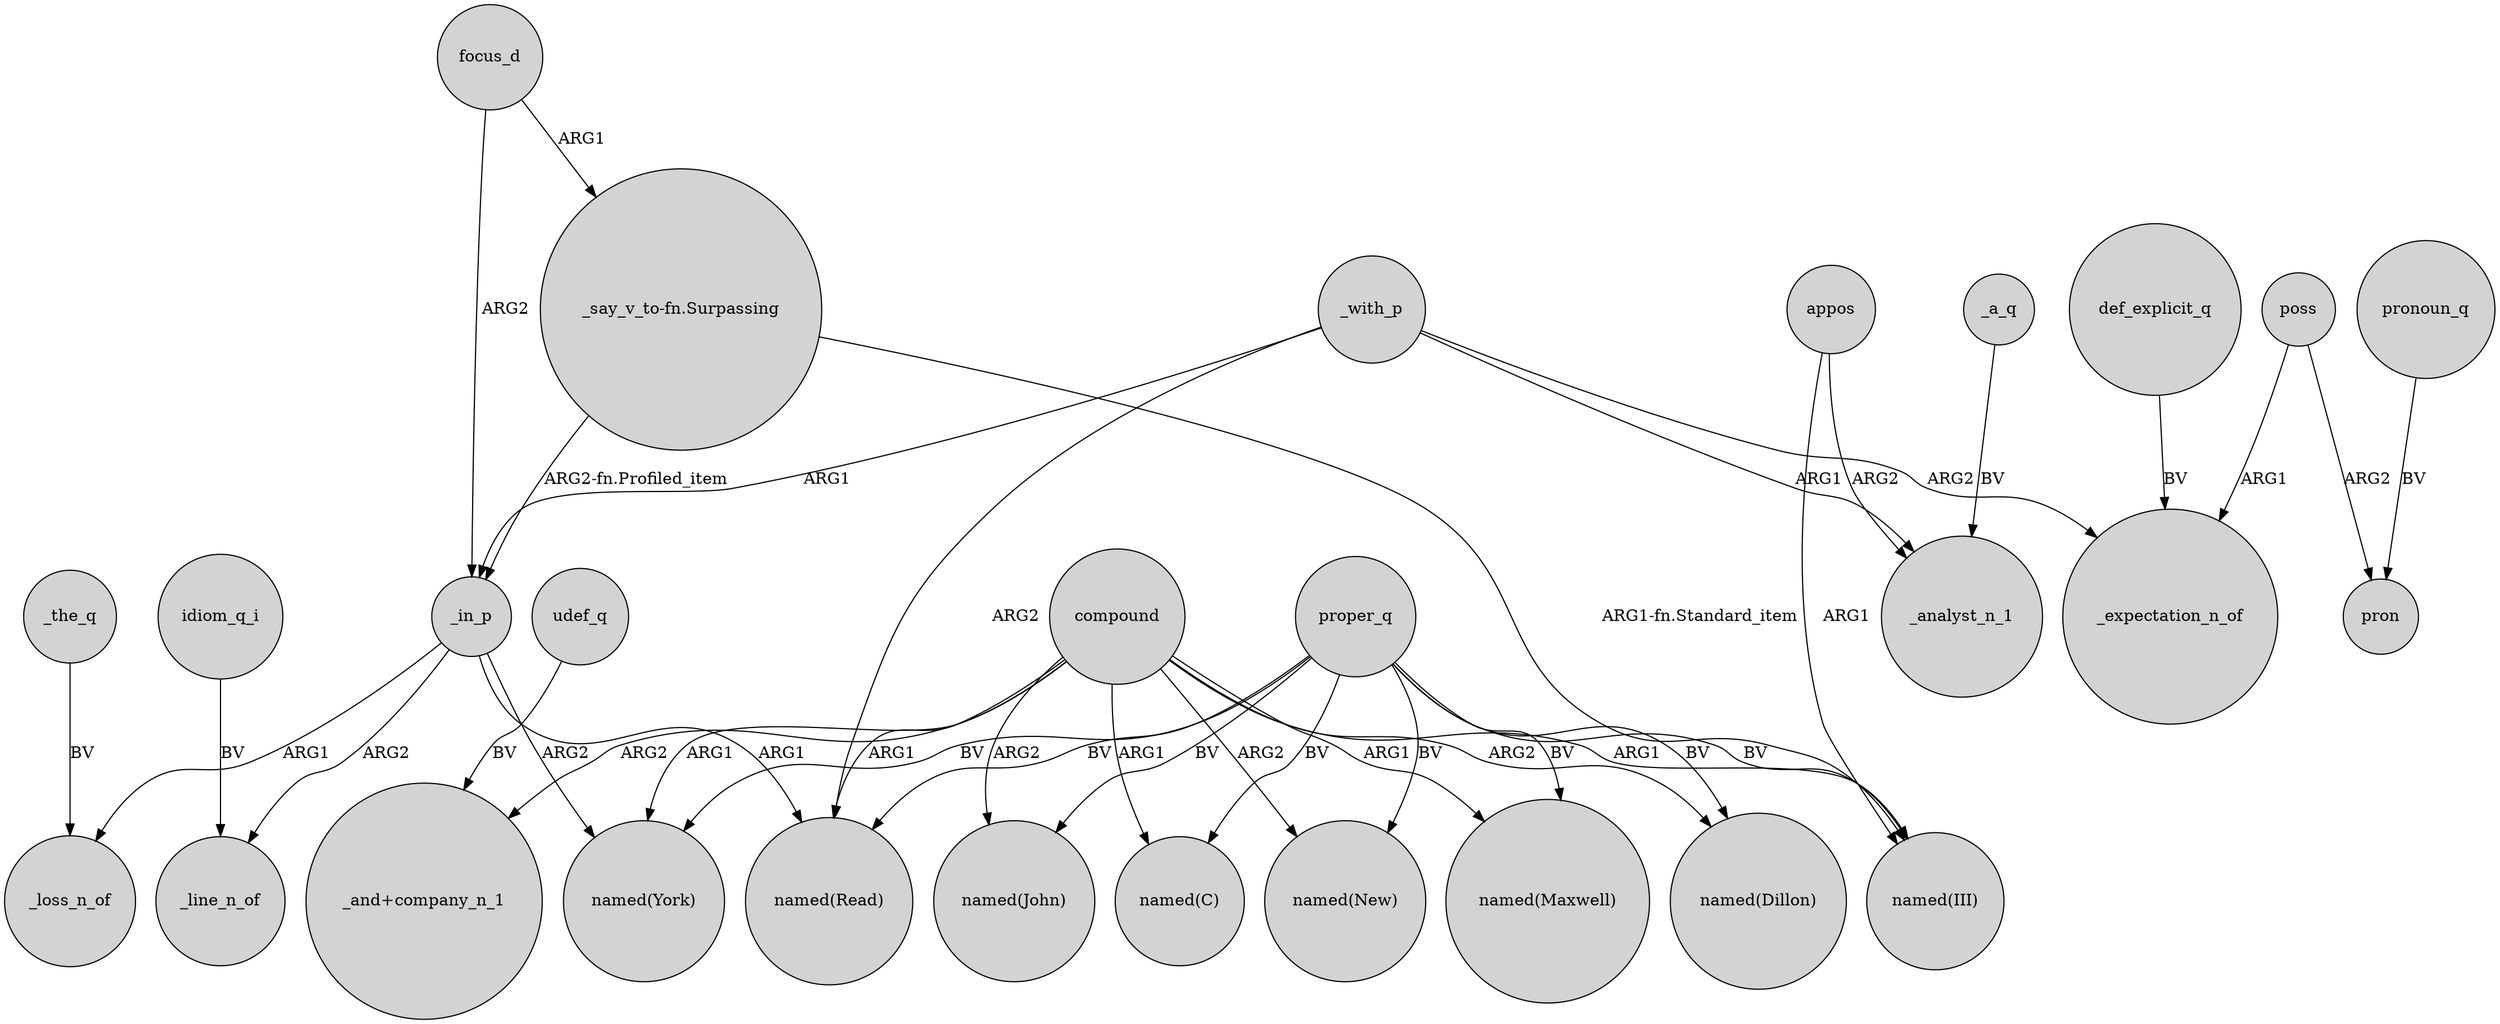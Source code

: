 digraph {
	node [shape=circle style=filled]
	proper_q -> "named(Read)" [label=BV]
	_with_p -> "named(Read)" [label=ARG2]
	proper_q -> "named(C)" [label=BV]
	_in_p -> _line_n_of [label=ARG2]
	compound -> "_and+company_n_1" [label=ARG2]
	compound -> "named(New)" [label=ARG2]
	_the_q -> _loss_n_of [label=BV]
	proper_q -> "named(New)" [label=BV]
	_with_p -> _analyst_n_1 [label=ARG1]
	_in_p -> _loss_n_of [label=ARG1]
	idiom_q_i -> _line_n_of [label=BV]
	_in_p -> "named(Read)" [label=ARG1]
	proper_q -> "named(York)" [label=BV]
	_a_q -> _analyst_n_1 [label=BV]
	_with_p -> _in_p [label=ARG1]
	compound -> "named(Dillon)" [label=ARG2]
	compound -> "named(III)" [label=ARG1]
	pronoun_q -> pron [label=BV]
	compound -> "named(Read)" [label=ARG1]
	poss -> pron [label=ARG2]
	compound -> "named(John)" [label=ARG2]
	compound -> "named(Maxwell)" [label=ARG1]
	poss -> _expectation_n_of [label=ARG1]
	appos -> _analyst_n_1 [label=ARG2]
	_in_p -> "named(York)" [label=ARG2]
	_with_p -> _expectation_n_of [label=ARG2]
	proper_q -> "named(Maxwell)" [label=BV]
	focus_d -> _in_p [label=ARG2]
	"_say_v_to-fn.Surpassing" -> "named(III)" [label="ARG1-fn.Standard_item"]
	appos -> "named(III)" [label=ARG1]
	focus_d -> "_say_v_to-fn.Surpassing" [label=ARG1]
	proper_q -> "named(III)" [label=BV]
	udef_q -> "_and+company_n_1" [label=BV]
	proper_q -> "named(Dillon)" [label=BV]
	compound -> "named(York)" [label=ARG1]
	def_explicit_q -> _expectation_n_of [label=BV]
	"_say_v_to-fn.Surpassing" -> _in_p [label="ARG2-fn.Profiled_item"]
	compound -> "named(C)" [label=ARG1]
	proper_q -> "named(John)" [label=BV]
}
